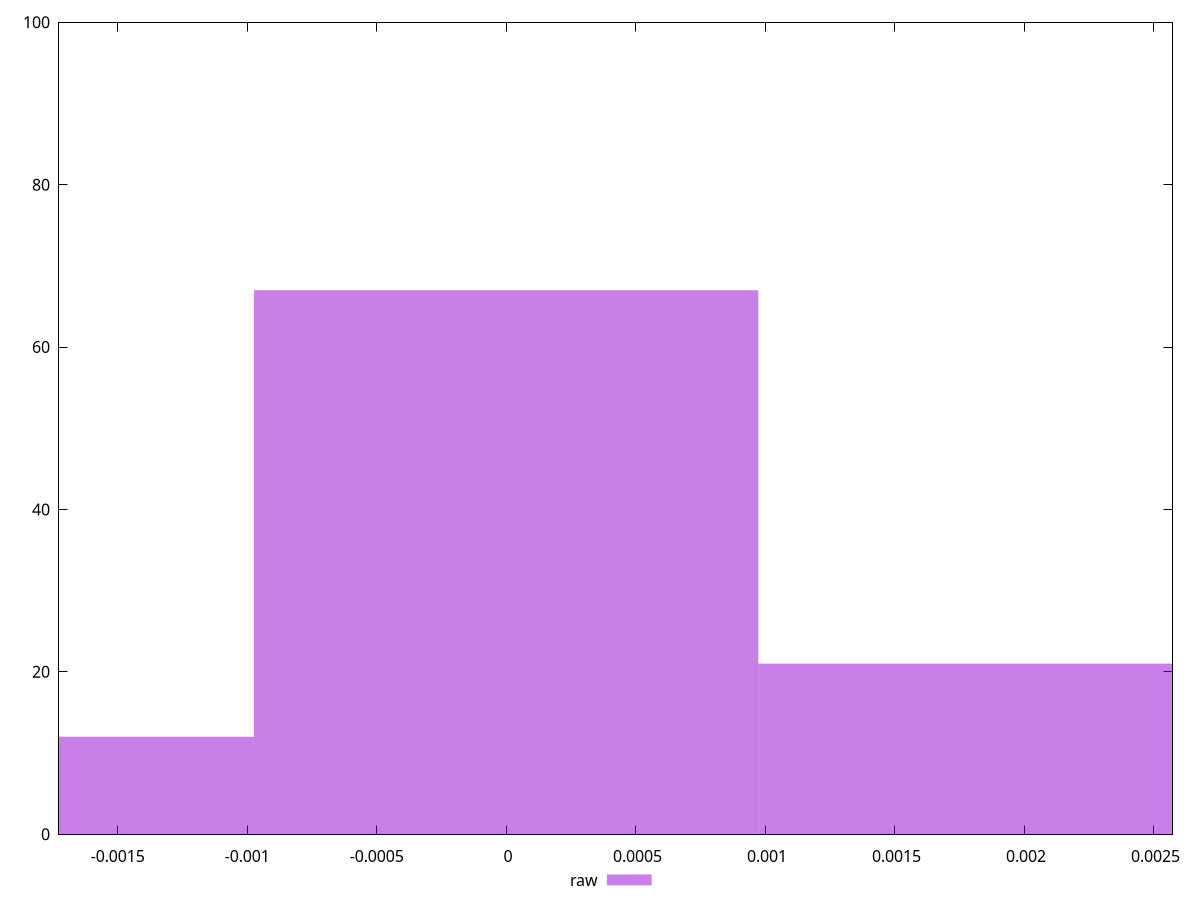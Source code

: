 reset

$raw <<EOF
-0.0019479259636926757 12
0 67
0.0019479259636926757 21
EOF

set key outside below
set boxwidth 0.0019479259636926757
set xrange [-0.0017265837336039682:0.0025733938244588256]
set yrange [0:100]
set trange [0:100]
set style fill transparent solid 0.5 noborder
set terminal svg size 640, 490 enhanced background rgb 'white'
set output "report_00009_2021-02-08T22-37-41.559Z/meta/pScore-difference/samples/pages+cached/raw/histogram.svg"

plot $raw title "raw" with boxes

reset

